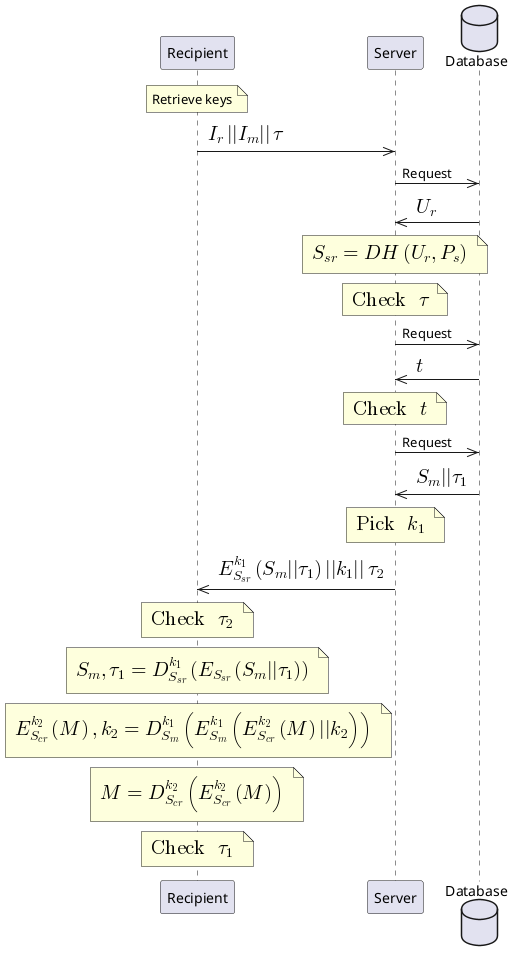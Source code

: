 @startuml
participant Recipient
participant Server
database Database

note over Recipient
  Retrieve keys
end note

Recipient ->> Server: <math>I_r || I_m || \tau</math>
Server ->> Database: Request
Database ->> Server: <math>U_r</math>

note over Server
  <math>S_{sr} = DH(U_r, P_s)</math>
end note

note over Server
  <math>"Check "\tau</math>
end note

Server ->> Database: Request
Database ->> Server: <math>t</math>

note over Server
  <math>"Check "t</math>
end note


Server ->> Database: Request
Database ->> Server: <math>S_m || \tau_1</math>

note over Server
  <math>"Pick "k_1</math>
end note

Server ->> Recipient: <math>E_{S_{sr}}^{k_1}(S_m || \tau_1) || k_1 || \tau_2</math>


note over Recipient
  <math>"Check " \tau_2</math>
end note

note over Recipient
  <math>S_m, \tau_1 = D_{S_{sr}}^{k_1}(E_{S_{sr}}(S_m||\tau_1))</math>
end note

note over Recipient
  <math>E_{S_{cr}}^{k_2}(M), k_2 = D_{S_m}^{k_1}(E_{S_m}^{k_1}(E_{S_{cr}}^{k_2}(M)|| k_2))</math>
end note

note over Recipient
  <math>M = D_{S_{cr}}^{k_2}(E_{S_{cr}}^{k_2}(M))</math>
end note

note over Recipient
  <math>"Check " \tau_1</math>
end note


@enduml